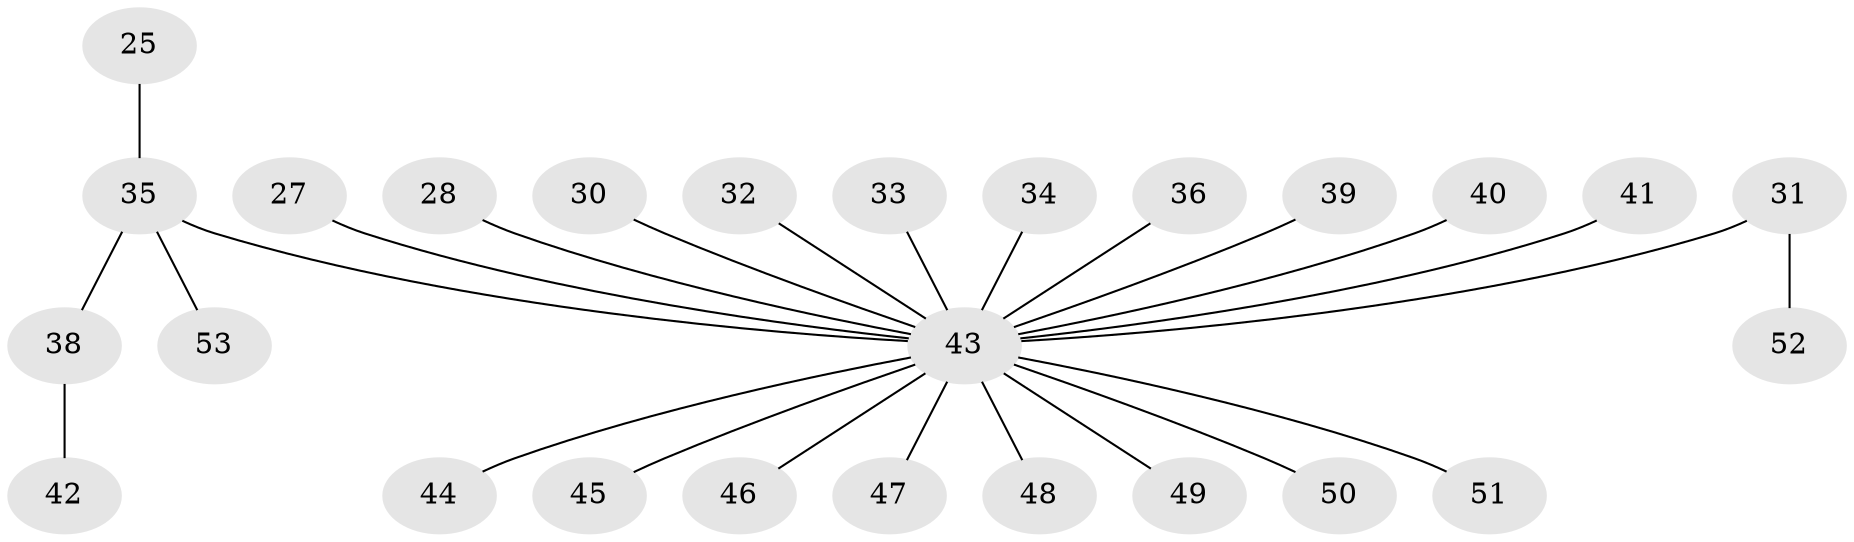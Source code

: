 // original degree distribution, {4: 0.07547169811320754, 6: 0.018867924528301886, 5: 0.018867924528301886, 1: 0.5471698113207547, 8: 0.018867924528301886, 2: 0.20754716981132076, 3: 0.11320754716981132}
// Generated by graph-tools (version 1.1) at 2025/53/03/09/25 04:53:47]
// undirected, 26 vertices, 25 edges
graph export_dot {
graph [start="1"]
  node [color=gray90,style=filled];
  25;
  27;
  28;
  30;
  31;
  32;
  33;
  34;
  35 [super="+21"];
  36;
  38;
  39;
  40;
  41;
  42;
  43 [super="+19+24+17+29+26+37"];
  44;
  45;
  46;
  47;
  48;
  49;
  50;
  51;
  52;
  53;
  25 -- 35;
  27 -- 43;
  28 -- 43;
  30 -- 43;
  31 -- 52;
  31 -- 43;
  32 -- 43;
  33 -- 43;
  34 -- 43;
  35 -- 38;
  35 -- 53;
  35 -- 43;
  36 -- 43;
  38 -- 42;
  39 -- 43;
  40 -- 43;
  41 -- 43;
  43 -- 46;
  43 -- 44;
  43 -- 45;
  43 -- 47;
  43 -- 48;
  43 -- 49;
  43 -- 50;
  43 -- 51;
}
